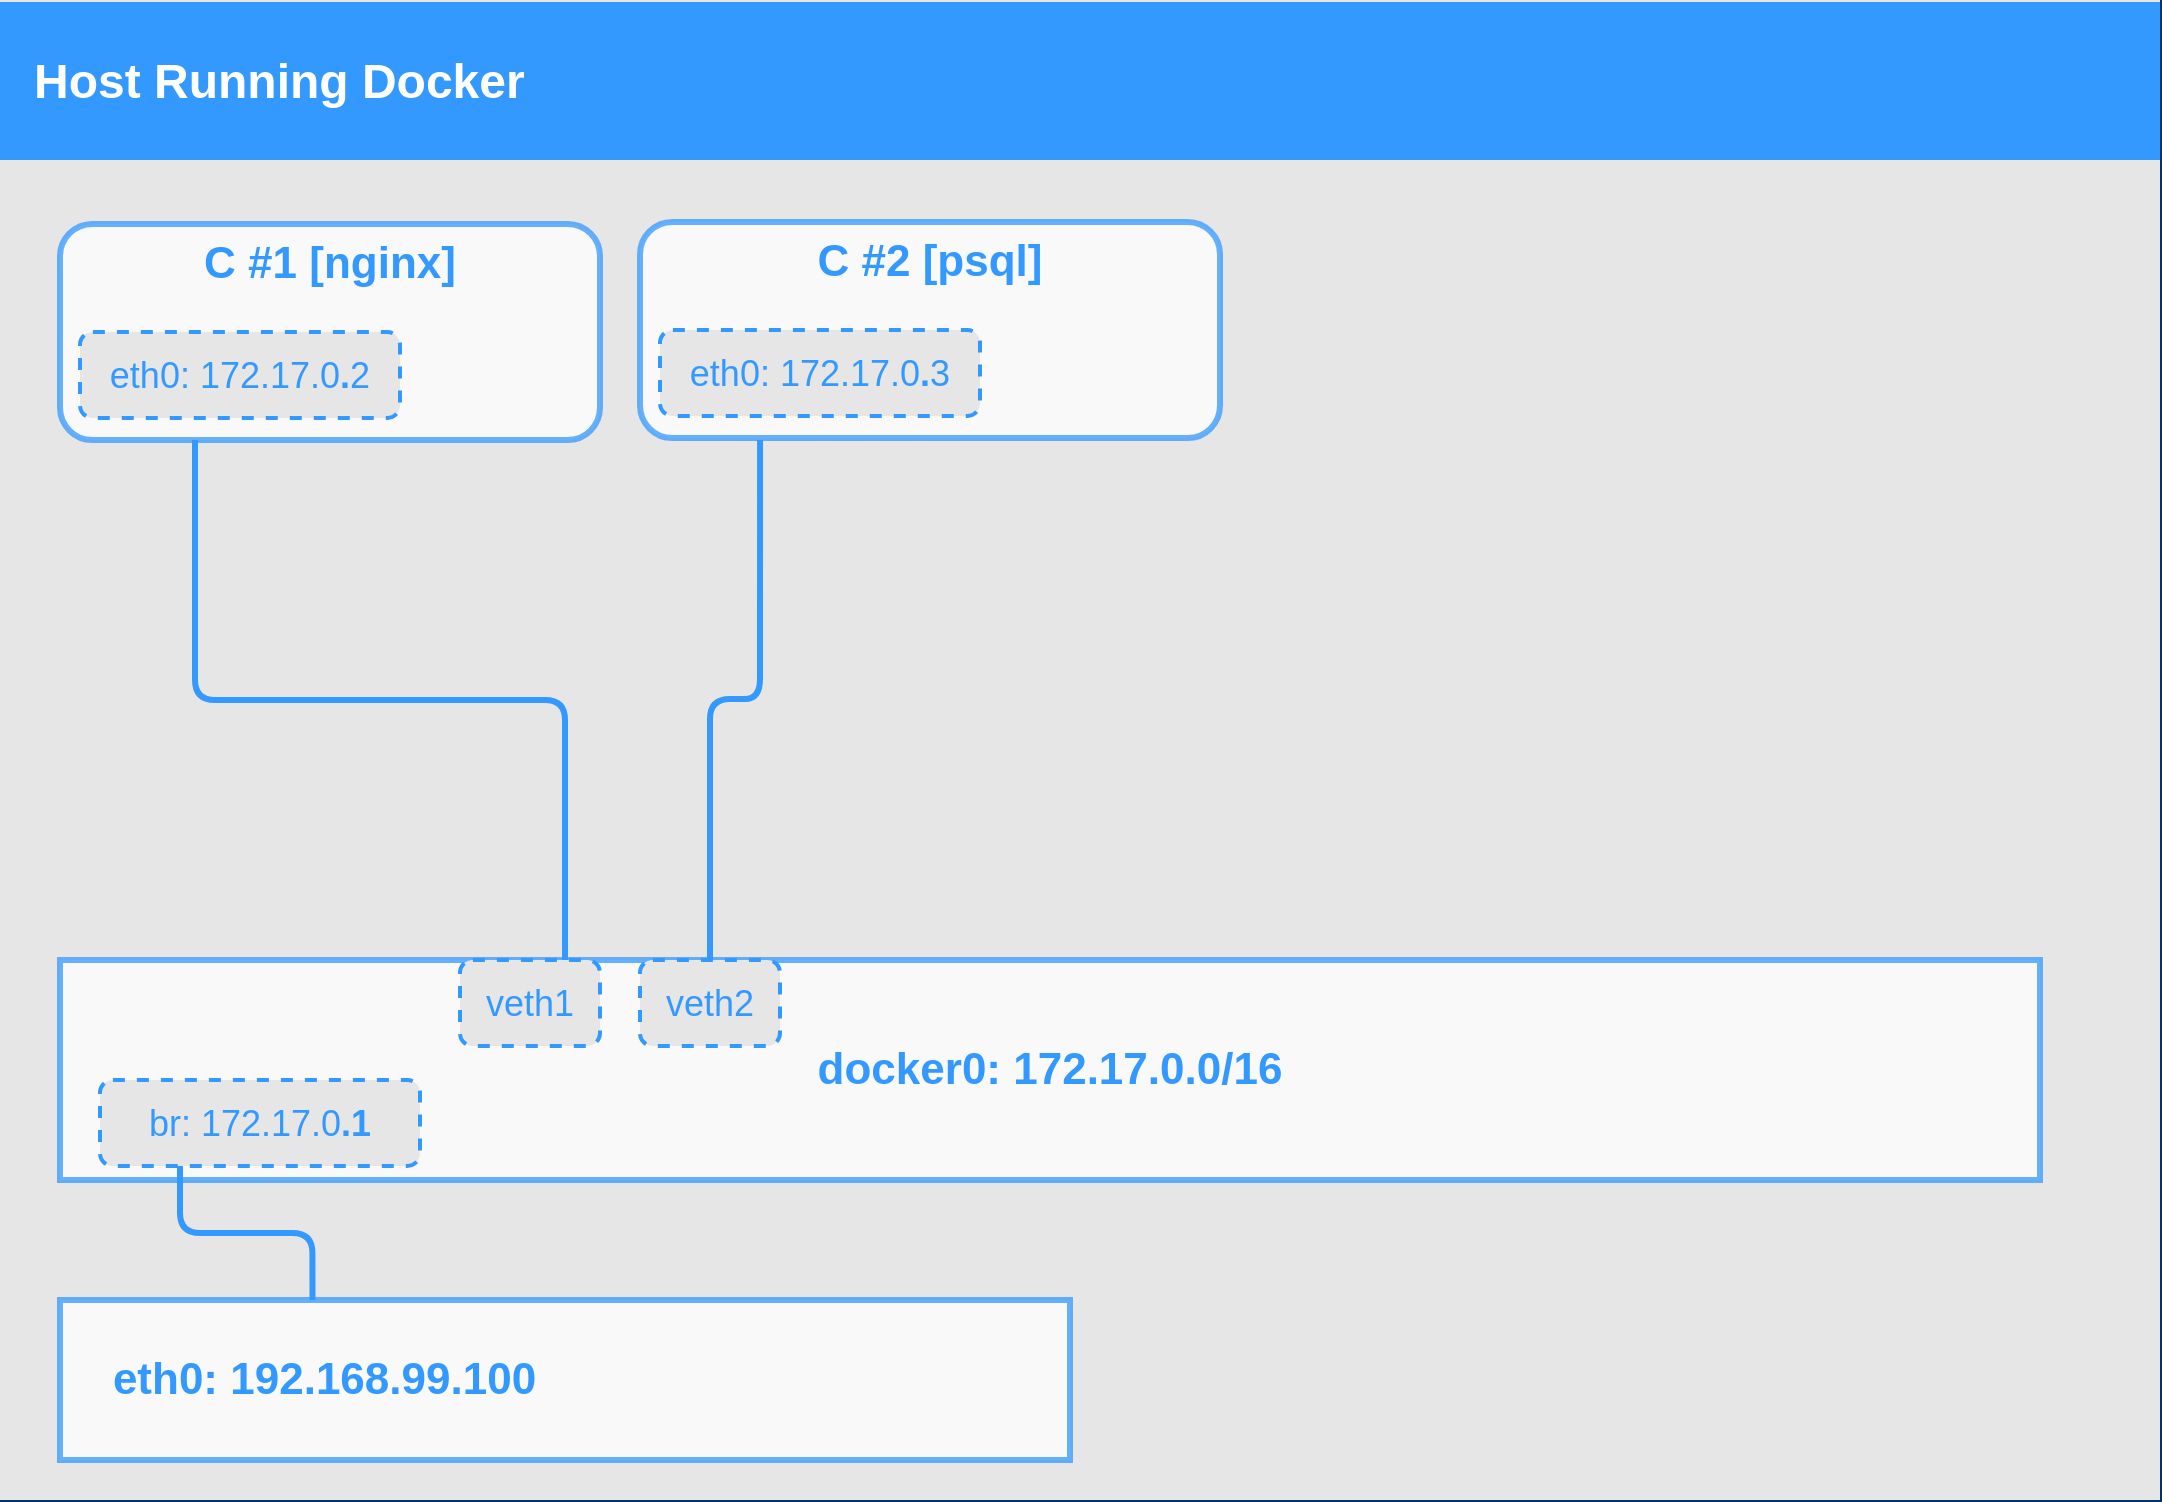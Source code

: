 <mxfile version="14.5.1" type="device" pages="2"><diagram id="6a731a19-8d31-9384-78a2-239565b7b9f0" name="Page-1"><mxGraphModel dx="1283" dy="843" grid="1" gridSize="10" guides="1" tooltips="1" connect="1" arrows="1" fold="1" page="1" pageScale="1" pageWidth="1169" pageHeight="827" background="#003469" math="0" shadow="0"><root><mxCell id="0"/><mxCell id="1" parent="0"/><mxCell id="2019" value="" style="rounded=0;whiteSpace=wrap;html=1;dashed=1;strokeColor=none;strokeWidth=2;fillColor=#E6E6E6;fontFamily=Verdana;fontSize=12;fontColor=#00BEF2;verticalAlign=middle;" parent="1" vertex="1"><mxGeometry x="40" y="40" width="1080" height="750" as="geometry"/></mxCell><mxCell id="2025" value="Host Running Docker" style="whiteSpace=wrap;html=1;dashed=1;strokeColor=none;strokeWidth=2;fillColor=#3399FF;fontFamily=Helvetica;fontSize=24;fontColor=#FFFFFF;fontStyle=1;align=left;spacingLeft=15;" parent="1" vertex="1"><mxGeometry x="40" y="41" width="1080" height="79" as="geometry"/></mxCell><mxCell id="jSE16HTazwkBrNY0yoWK-2089" value="&lt;font color=&quot;#3399FF&quot;&gt;C #1 [nginx]&lt;/font&gt;" style="rounded=1;whiteSpace=wrap;html=1;strokeColor=#3399FF;strokeWidth=3;fillColor=#FFFFFF;fontFamily=Helvetica;fontSize=22;fontColor=#FFB366;opacity=75;verticalAlign=top;fontStyle=1;align=center;" parent="1" vertex="1"><mxGeometry x="70" y="152" width="270" height="108" as="geometry"/></mxCell><mxCell id="jSE16HTazwkBrNY0yoWK-2091" value="&lt;div&gt;&lt;font style=&quot;font-size: 18px&quot;&gt;eth0: 172.17.0&lt;b&gt;.&lt;/b&gt;2&lt;/font&gt;&lt;/div&gt;" style="rounded=1;whiteSpace=wrap;html=1;strokeColor=#3399FF;strokeWidth=2;fillColor=#E6E6E6;fontSize=18;fontColor=#3399FF;align=center;spacingLeft=0;dashed=1;verticalAlign=middle;" parent="1" vertex="1"><mxGeometry x="80" y="206" width="160" height="43" as="geometry"/></mxCell><mxCell id="jSE16HTazwkBrNY0yoWK-2097" value="&lt;div align=&quot;left&quot;&gt;&amp;nbsp;&amp;nbsp;&amp;nbsp; eth0: 192.168.99.100&lt;/div&gt;" style="rounded=0;whiteSpace=wrap;html=1;strokeColor=#3399FF;strokeWidth=3;fillColor=#FFFFFF;fontFamily=Helvetica;fontSize=22;fontColor=#3399FF;opacity=75;verticalAlign=middle;fontStyle=1;align=left;spacingLeft=0;" parent="1" vertex="1"><mxGeometry x="70" y="690" width="505" height="80" as="geometry"/></mxCell><mxCell id="jSE16HTazwkBrNY0yoWK-2121" value="docker0: 172.17.0.0/16" style="rounded=0;whiteSpace=wrap;html=1;strokeColor=#3399FF;strokeWidth=3;fillColor=#FFFFFF;fontFamily=Helvetica;fontSize=22;fontColor=#3399FF;opacity=75;verticalAlign=middle;fontStyle=1;align=center;labelPosition=center;verticalLabelPosition=middle;" parent="1" vertex="1"><mxGeometry x="70" y="520" width="990" height="110" as="geometry"/></mxCell><mxCell id="jSE16HTazwkBrNY0yoWK-2123" value="&lt;font color=&quot;#3399FF&quot;&gt;C #2 [psql]&lt;/font&gt;" style="rounded=1;whiteSpace=wrap;html=1;strokeColor=#3399FF;strokeWidth=3;fillColor=#FFFFFF;fontFamily=Helvetica;fontSize=22;fontColor=#FFB366;opacity=75;verticalAlign=top;fontStyle=1;align=center;" parent="1" vertex="1"><mxGeometry x="360" y="151" width="290" height="108" as="geometry"/></mxCell><mxCell id="jSE16HTazwkBrNY0yoWK-2124" value="&lt;div&gt;&lt;font style=&quot;font-size: 18px&quot;&gt;eth0: 172.17.0&lt;b&gt;.&lt;/b&gt;3&lt;/font&gt;&lt;/div&gt;" style="rounded=1;whiteSpace=wrap;html=1;strokeColor=#3399FF;strokeWidth=2;fillColor=#E6E6E6;fontSize=18;fontColor=#3399FF;align=center;spacingLeft=0;dashed=1;verticalAlign=middle;" parent="1" vertex="1"><mxGeometry x="370" y="205" width="160" height="43" as="geometry"/></mxCell><mxCell id="jSE16HTazwkBrNY0yoWK-2129" value="" style="endArrow=none;startArrow=none;html=1;strokeColor=#3399FF;strokeWidth=3;fontSize=22;fontColor=#3399FF;entryX=0.25;entryY=1;entryDx=0;entryDy=0;exitX=0.75;exitY=0;exitDx=0;exitDy=0;edgeStyle=orthogonalEdgeStyle;startFill=0;endFill=0;" parent="1" source="4EKbSKModzc33gPJc7Rp-2041" target="jSE16HTazwkBrNY0yoWK-2089" edge="1"><mxGeometry width="50" height="50" relative="1" as="geometry"><mxPoint x="40" y="860" as="sourcePoint"/><mxPoint x="90" y="810" as="targetPoint"/></mxGeometry></mxCell><mxCell id="jSE16HTazwkBrNY0yoWK-2130" value="" style="endArrow=none;startArrow=none;html=1;strokeColor=#3399FF;strokeWidth=3;fontSize=22;fontColor=#3399FF;entryX=0.207;entryY=1.009;entryDx=0;entryDy=0;entryPerimeter=0;exitX=0.5;exitY=0;exitDx=0;exitDy=0;edgeStyle=orthogonalEdgeStyle;startFill=0;endFill=0;" parent="1" source="4EKbSKModzc33gPJc7Rp-2044" target="jSE16HTazwkBrNY0yoWK-2123" edge="1"><mxGeometry width="50" height="50" relative="1" as="geometry"><mxPoint x="40" y="860" as="sourcePoint"/><mxPoint x="90" y="810" as="targetPoint"/></mxGeometry></mxCell><mxCell id="4EKbSKModzc33gPJc7Rp-2035" value="" style="endArrow=none;startArrow=none;html=1;strokeColor=#3399FF;strokeWidth=3;fontSize=22;fontColor=#3399FF;entryX=0.25;entryY=1;entryDx=0;entryDy=0;exitX=0.25;exitY=0;exitDx=0;exitDy=0;edgeStyle=orthogonalEdgeStyle;startFill=0;endFill=0;" parent="1" source="jSE16HTazwkBrNY0yoWK-2097" target="4EKbSKModzc33gPJc7Rp-2038" edge="1"><mxGeometry width="50" height="50" relative="1" as="geometry"><mxPoint x="320.0" y="530" as="sourcePoint"/><mxPoint x="147.5" y="270" as="targetPoint"/></mxGeometry></mxCell><mxCell id="4EKbSKModzc33gPJc7Rp-2038" value="&lt;div&gt;&lt;font style=&quot;font-size: 18px&quot;&gt;br: 172.17.0&lt;b&gt;.1&lt;/b&gt;&lt;/font&gt;&lt;/div&gt;" style="rounded=1;whiteSpace=wrap;html=1;strokeColor=#3399FF;strokeWidth=2;fillColor=#E6E6E6;fontSize=18;fontColor=#3399FF;align=center;spacingLeft=0;dashed=1;verticalAlign=middle;" parent="1" vertex="1"><mxGeometry x="90" y="580" width="160" height="43" as="geometry"/></mxCell><mxCell id="4EKbSKModzc33gPJc7Rp-2041" value="&lt;div&gt;veth1&lt;/div&gt;" style="rounded=1;whiteSpace=wrap;html=1;strokeColor=#3399FF;strokeWidth=2;fillColor=#E6E6E6;fontSize=18;fontColor=#3399FF;align=center;spacingLeft=0;dashed=1;verticalAlign=middle;" parent="1" vertex="1"><mxGeometry x="270" y="520" width="70" height="43" as="geometry"/></mxCell><mxCell id="4EKbSKModzc33gPJc7Rp-2044" value="&lt;div&gt;veth2&lt;/div&gt;" style="rounded=1;whiteSpace=wrap;html=1;strokeColor=#3399FF;strokeWidth=2;fillColor=#E6E6E6;fontSize=18;fontColor=#3399FF;align=center;spacingLeft=0;dashed=1;verticalAlign=middle;" parent="1" vertex="1"><mxGeometry x="360" y="520" width="70" height="43" as="geometry"/></mxCell></root></mxGraphModel></diagram><diagram name="Page-2" id="1dbcwb1sTnbgEbpwmvsH"><mxGraphModel dx="1283" dy="843" grid="1" gridSize="10" guides="1" tooltips="1" connect="1" arrows="1" fold="1" page="1" pageScale="1" pageWidth="1169" pageHeight="827" background="#003469" math="0" shadow="0"><root><mxCell id="ZE0REx0vIcfPE9wjA2WA-0"/><mxCell id="ZE0REx0vIcfPE9wjA2WA-1" parent="ZE0REx0vIcfPE9wjA2WA-0"/><mxCell id="ZE0REx0vIcfPE9wjA2WA-2" value="" style="rounded=0;whiteSpace=wrap;html=1;dashed=1;strokeColor=none;strokeWidth=1;fillColor=#E6E6E6;fontFamily=Verdana;fontSize=12;fontColor=#00BEF2;verticalAlign=middle;dashPattern=1 1;" parent="ZE0REx0vIcfPE9wjA2WA-1" vertex="1"><mxGeometry x="40" y="40" width="1080" height="750" as="geometry"/></mxCell><mxCell id="ZE0REx0vIcfPE9wjA2WA-3" value="Host Running Docker" style="whiteSpace=wrap;html=1;dashed=1;strokeColor=none;strokeWidth=2;fillColor=#3399FF;fontFamily=Helvetica;fontSize=24;fontColor=#FFFFFF;fontStyle=1;align=left;spacingLeft=15;" parent="ZE0REx0vIcfPE9wjA2WA-1" vertex="1"><mxGeometry x="40" y="41" width="1080" height="79" as="geometry"/></mxCell><mxCell id="ZE0REx0vIcfPE9wjA2WA-4" value="&lt;font color=&quot;#3399FF&quot;&gt;C #1 [nginx]&lt;/font&gt;" style="rounded=1;whiteSpace=wrap;html=1;strokeColor=#3399FF;strokeWidth=3;fillColor=#FFFFFF;fontFamily=Helvetica;fontSize=22;fontColor=#FFB366;opacity=75;verticalAlign=top;fontStyle=1;align=center;" parent="ZE0REx0vIcfPE9wjA2WA-1" vertex="1"><mxGeometry x="70" y="152" width="270" height="108" as="geometry"/></mxCell><mxCell id="ZE0REx0vIcfPE9wjA2WA-5" value="&lt;div&gt;&lt;font style=&quot;font-size: 18px&quot;&gt;eth0: 172.17.0&lt;b&gt;.&lt;/b&gt;2&lt;/font&gt;&lt;/div&gt;" style="rounded=1;whiteSpace=wrap;html=1;strokeColor=#3399FF;strokeWidth=2;fillColor=#E6E6E6;fontSize=18;fontColor=#3399FF;align=center;spacingLeft=0;dashed=1;verticalAlign=middle;" parent="ZE0REx0vIcfPE9wjA2WA-1" vertex="1"><mxGeometry x="80" y="206" width="160" height="43" as="geometry"/></mxCell><mxCell id="ZE0REx0vIcfPE9wjA2WA-6" value="&lt;div align=&quot;left&quot;&gt;&amp;nbsp;&amp;nbsp;&amp;nbsp; eth0: 192.168.99.100&lt;/div&gt;" style="rounded=0;whiteSpace=wrap;html=1;strokeColor=#3399FF;strokeWidth=3;fillColor=#FFFFFF;fontFamily=Helvetica;fontSize=22;fontColor=#3399FF;opacity=75;verticalAlign=middle;fontStyle=1;align=left;spacingLeft=0;" parent="ZE0REx0vIcfPE9wjA2WA-1" vertex="1"><mxGeometry x="70" y="690" width="505" height="80" as="geometry"/></mxCell><mxCell id="ZE0REx0vIcfPE9wjA2WA-7" value="docker0: 172.17.0.0/16" style="rounded=0;whiteSpace=wrap;html=1;strokeColor=#3399FF;strokeWidth=3;fillColor=#FFFFFF;fontFamily=Helvetica;fontSize=22;fontColor=#3399FF;opacity=75;verticalAlign=middle;fontStyle=1;align=center;labelPosition=center;verticalLabelPosition=middle;" parent="ZE0REx0vIcfPE9wjA2WA-1" vertex="1"><mxGeometry x="70" y="520" width="990" height="110" as="geometry"/></mxCell><mxCell id="ZE0REx0vIcfPE9wjA2WA-8" value="&lt;font color=&quot;#3399FF&quot;&gt;C #2 [psql]&lt;/font&gt;" style="rounded=1;whiteSpace=wrap;html=1;strokeColor=#3399FF;strokeWidth=3;fillColor=#FFFFFF;fontFamily=Helvetica;fontSize=22;fontColor=#FFB366;opacity=75;verticalAlign=top;fontStyle=1;align=center;" parent="ZE0REx0vIcfPE9wjA2WA-1" vertex="1"><mxGeometry x="360" y="151" width="290" height="108" as="geometry"/></mxCell><mxCell id="ZE0REx0vIcfPE9wjA2WA-9" value="&lt;div&gt;&lt;font style=&quot;font-size: 18px&quot;&gt;eth0: 172.17.0&lt;b&gt;.&lt;/b&gt;3&lt;/font&gt;&lt;/div&gt;" style="rounded=1;whiteSpace=wrap;html=1;strokeColor=#3399FF;strokeWidth=2;fillColor=#E6E6E6;fontSize=18;fontColor=#3399FF;align=center;spacingLeft=0;dashed=1;verticalAlign=middle;" parent="ZE0REx0vIcfPE9wjA2WA-1" vertex="1"><mxGeometry x="370" y="205" width="160" height="43" as="geometry"/></mxCell><mxCell id="ZE0REx0vIcfPE9wjA2WA-10" value="" style="endArrow=none;startArrow=none;html=1;strokeColor=#3399FF;strokeWidth=3;fontSize=22;fontColor=#3399FF;entryX=0.25;entryY=1;entryDx=0;entryDy=0;exitX=0.75;exitY=0;exitDx=0;exitDy=0;edgeStyle=orthogonalEdgeStyle;startFill=0;endFill=0;" parent="ZE0REx0vIcfPE9wjA2WA-1" source="ZE0REx0vIcfPE9wjA2WA-14" target="ZE0REx0vIcfPE9wjA2WA-4" edge="1"><mxGeometry width="50" height="50" relative="1" as="geometry"><mxPoint x="40" y="860" as="sourcePoint"/><mxPoint x="90" y="810" as="targetPoint"/></mxGeometry></mxCell><mxCell id="ZE0REx0vIcfPE9wjA2WA-11" value="" style="endArrow=none;startArrow=none;html=1;strokeColor=#3399FF;strokeWidth=3;fontSize=22;fontColor=#3399FF;entryX=0.207;entryY=1.009;entryDx=0;entryDy=0;entryPerimeter=0;exitX=0.5;exitY=0;exitDx=0;exitDy=0;edgeStyle=orthogonalEdgeStyle;startFill=0;endFill=0;" parent="ZE0REx0vIcfPE9wjA2WA-1" source="ZE0REx0vIcfPE9wjA2WA-15" target="ZE0REx0vIcfPE9wjA2WA-8" edge="1"><mxGeometry width="50" height="50" relative="1" as="geometry"><mxPoint x="40" y="860" as="sourcePoint"/><mxPoint x="90" y="810" as="targetPoint"/></mxGeometry></mxCell><mxCell id="ZE0REx0vIcfPE9wjA2WA-12" value="" style="endArrow=none;startArrow=none;html=1;strokeColor=#3399FF;strokeWidth=3;fontSize=22;fontColor=#3399FF;entryX=0.25;entryY=1;entryDx=0;entryDy=0;exitX=0.25;exitY=0;exitDx=0;exitDy=0;edgeStyle=orthogonalEdgeStyle;startFill=0;endFill=0;" parent="ZE0REx0vIcfPE9wjA2WA-1" source="ZE0REx0vIcfPE9wjA2WA-6" target="ZE0REx0vIcfPE9wjA2WA-13" edge="1"><mxGeometry width="50" height="50" relative="1" as="geometry"><mxPoint x="320.0" y="530" as="sourcePoint"/><mxPoint x="147.5" y="270" as="targetPoint"/></mxGeometry></mxCell><mxCell id="ZE0REx0vIcfPE9wjA2WA-13" value="&lt;div&gt;&lt;font style=&quot;font-size: 18px&quot;&gt;br: 172.17.0&lt;b&gt;.1&lt;/b&gt;&lt;/font&gt;&lt;/div&gt;" style="rounded=1;whiteSpace=wrap;html=1;strokeColor=#3399FF;strokeWidth=2;fillColor=#E6E6E6;fontSize=18;fontColor=#3399FF;align=center;spacingLeft=0;dashed=1;verticalAlign=middle;" parent="ZE0REx0vIcfPE9wjA2WA-1" vertex="1"><mxGeometry x="90" y="580" width="160" height="43" as="geometry"/></mxCell><mxCell id="ZE0REx0vIcfPE9wjA2WA-14" value="&lt;div&gt;veth1&lt;/div&gt;" style="rounded=1;whiteSpace=wrap;html=1;strokeColor=#3399FF;strokeWidth=2;fillColor=#E6E6E6;fontSize=18;fontColor=#3399FF;align=center;spacingLeft=0;dashed=1;verticalAlign=middle;" parent="ZE0REx0vIcfPE9wjA2WA-1" vertex="1"><mxGeometry x="270" y="520" width="70" height="43" as="geometry"/></mxCell><mxCell id="ZE0REx0vIcfPE9wjA2WA-15" value="&lt;div&gt;veth2&lt;/div&gt;" style="rounded=1;whiteSpace=wrap;html=1;strokeColor=#3399FF;strokeWidth=2;fillColor=#E6E6E6;fontSize=18;fontColor=#3399FF;align=center;spacingLeft=0;dashed=1;verticalAlign=middle;" parent="ZE0REx0vIcfPE9wjA2WA-1" vertex="1"><mxGeometry x="360" y="520" width="70" height="43" as="geometry"/></mxCell><mxCell id="ZE0REx0vIcfPE9wjA2WA-16" value="&lt;font style=&quot;font-size: 18px&quot;&gt;TCP/&lt;/font&gt;&lt;font style=&quot;font-size: 18px&quot;&gt;80&lt;/font&gt;" style="rounded=1;whiteSpace=wrap;html=1;strokeColor=#b85450;strokeWidth=4;fillColor=#f8cecc;fontSize=18;align=center;spacingLeft=0;verticalAlign=middle;" parent="ZE0REx0vIcfPE9wjA2WA-1" vertex="1"><mxGeometry x="249" y="206" width="81" height="44" as="geometry"/></mxCell><mxCell id="ZE0REx0vIcfPE9wjA2WA-25" style="edgeStyle=orthogonalEdgeStyle;rounded=0;orthogonalLoop=1;jettySize=auto;html=1;entryX=0.5;entryY=1;entryDx=0;entryDy=0;dashed=1;endArrow=oval;endFill=1;strokeColor=#B85450;strokeWidth=2;fontSize=18;fontColor=#3399FF;" parent="ZE0REx0vIcfPE9wjA2WA-1" source="ZE0REx0vIcfPE9wjA2WA-17" target="ZE0REx0vIcfPE9wjA2WA-16" edge="1"><mxGeometry relative="1" as="geometry"><Array as="points"><mxPoint x="520" y="650"/><mxPoint x="300" y="650"/><mxPoint x="300" y="250"/></Array></mxGeometry></mxCell><mxCell id="ZE0REx0vIcfPE9wjA2WA-17" value="&lt;font style=&quot;font-size: 18px&quot;&gt;TCP/&lt;/font&gt;&lt;font style=&quot;font-size: 18px&quot;&gt;80&lt;/font&gt;" style="rounded=1;whiteSpace=wrap;html=1;strokeColor=#b85450;strokeWidth=4;fillColor=#f8cecc;fontSize=18;align=center;spacingLeft=0;verticalAlign=middle;" parent="ZE0REx0vIcfPE9wjA2WA-1" vertex="1"><mxGeometry x="480" y="708" width="81" height="44" as="geometry"/></mxCell></root></mxGraphModel></diagram></mxfile>